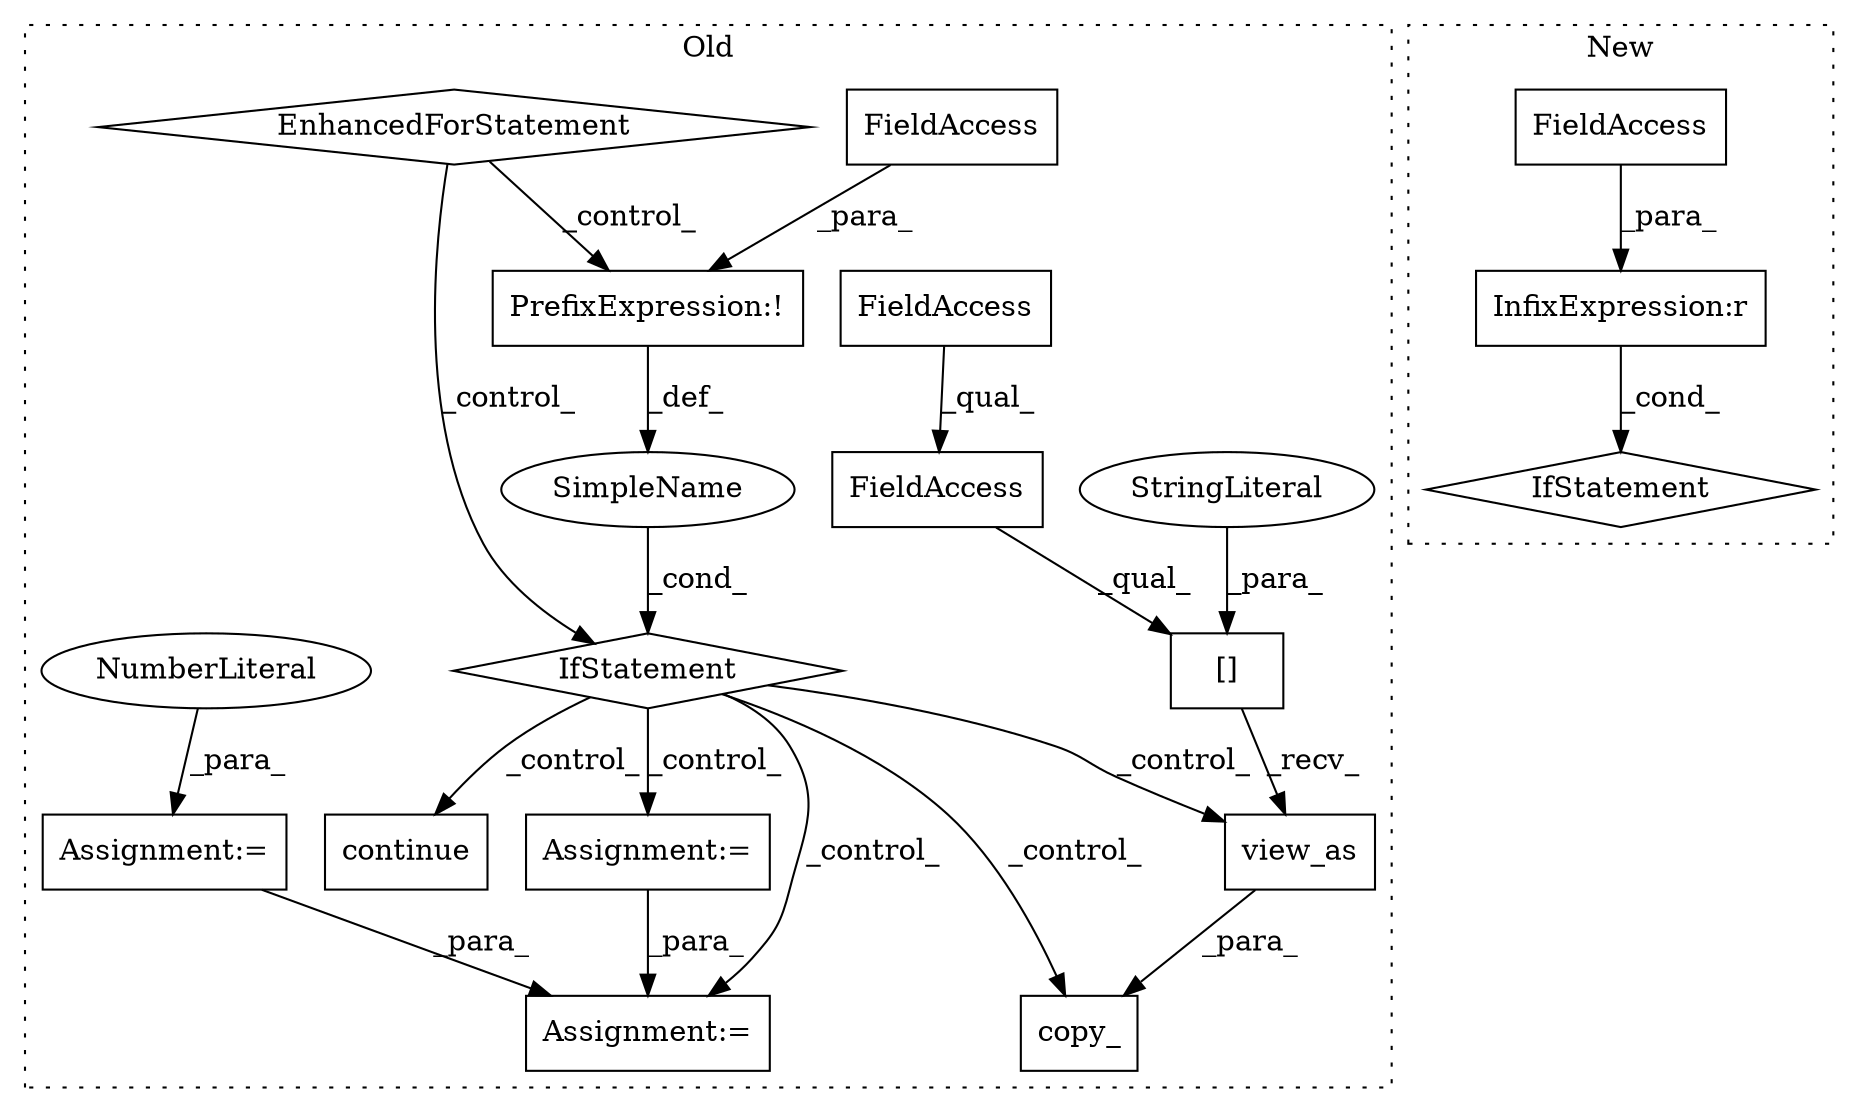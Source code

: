 digraph G {
subgraph cluster0 {
1 [label="view_as" a="32" s="6066,6080" l="8,1" shape="box"];
4 [label="EnhancedForStatement" a="70" s="5825,5897" l="53,2" shape="diamond"];
5 [label="PrefixExpression:!" a="38" s="5911" l="1" shape="box"];
6 [label="[]" a="2" s="6004,6064" l="22,1" shape="box"];
7 [label="copy_" a="32" s="5998,6081" l="6,1" shape="box"];
8 [label="SimpleName" a="42" s="" l="" shape="ellipse"];
9 [label="StringLiteral" a="45" s="6026" l="38" shape="ellipse"];
10 [label="FieldAccess" a="22" s="6004" l="21" shape="box"];
11 [label="FieldAccess" a="22" s="6004" l="16" shape="box"];
12 [label="continue" a="18" s="5939" l="9" shape="box"];
14 [label="FieldAccess" a="22" s="5912" l="15" shape="box"];
15 [label="IfStatement" a="25" s="5907,5927" l="4,2" shape="diamond"];
16 [label="Assignment:=" a="7" s="6096" l="2" shape="box"];
17 [label="Assignment:=" a="7" s="5817" l="1" shape="box"];
18 [label="NumberLiteral" a="34" s="5818" l="1" shape="ellipse"];
19 [label="Assignment:=" a="7" s="5968" l="1" shape="box"];
label = "Old";
style="dotted";
}
subgraph cluster1 {
2 [label="IfStatement" a="25" s="5998,6016" l="4,2" shape="diamond"];
3 [label="InfixExpression:r" a="27" s="6008" l="4" shape="box"];
13 [label="FieldAccess" a="22" s="6002" l="6" shape="box"];
label = "New";
style="dotted";
}
1 -> 7 [label="_para_"];
3 -> 2 [label="_cond_"];
4 -> 15 [label="_control_"];
4 -> 5 [label="_control_"];
5 -> 8 [label="_def_"];
6 -> 1 [label="_recv_"];
8 -> 15 [label="_cond_"];
9 -> 6 [label="_para_"];
10 -> 6 [label="_qual_"];
11 -> 10 [label="_qual_"];
13 -> 3 [label="_para_"];
14 -> 5 [label="_para_"];
15 -> 19 [label="_control_"];
15 -> 12 [label="_control_"];
15 -> 7 [label="_control_"];
15 -> 16 [label="_control_"];
15 -> 1 [label="_control_"];
17 -> 16 [label="_para_"];
18 -> 17 [label="_para_"];
19 -> 16 [label="_para_"];
}